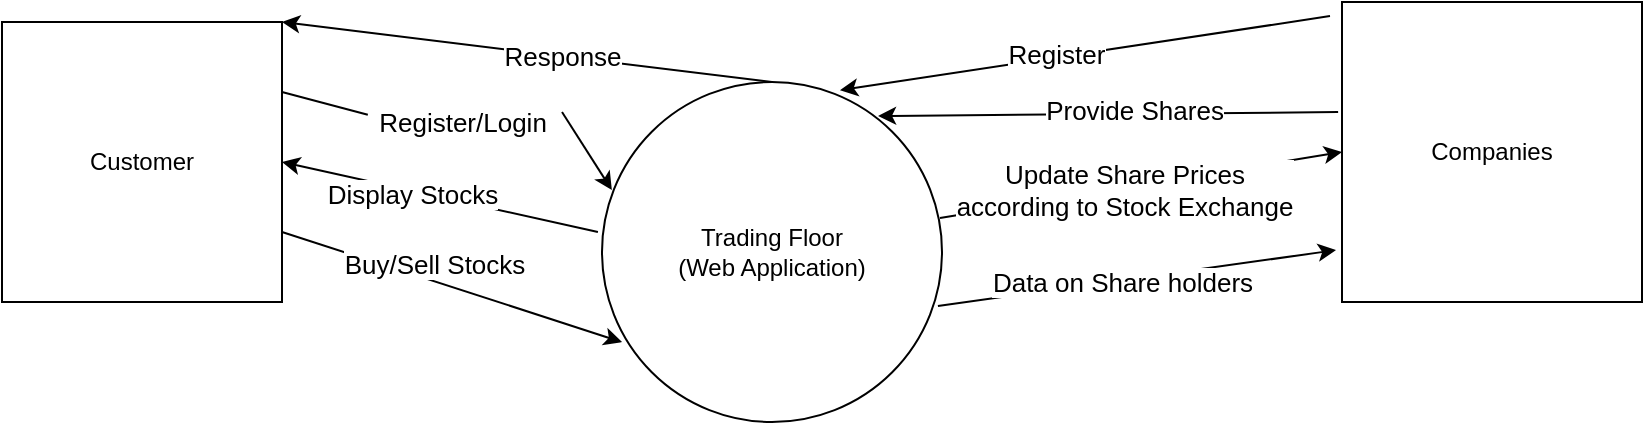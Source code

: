 <mxfile version="16.5.2" type="github"><diagram id="PKFeZQ05TEJ_QjJrpuEQ" name="Page-1"><mxGraphModel dx="868" dy="482" grid="1" gridSize="10" guides="1" tooltips="1" connect="1" arrows="1" fold="1" page="1" pageScale="1" pageWidth="850" pageHeight="1100" math="0" shadow="0"><root><mxCell id="0"/><mxCell id="1" parent="0"/><mxCell id="2JCEacamyZED3C2GoGxS-1" value="Trading Floor &lt;br&gt;(Web Application)" style="ellipse;whiteSpace=wrap;html=1;aspect=fixed;" vertex="1" parent="1"><mxGeometry x="320" y="310" width="170" height="170" as="geometry"/></mxCell><mxCell id="2JCEacamyZED3C2GoGxS-2" value="Customer" style="whiteSpace=wrap;html=1;aspect=fixed;" vertex="1" parent="1"><mxGeometry x="20" y="280" width="140" height="140" as="geometry"/></mxCell><mxCell id="2JCEacamyZED3C2GoGxS-3" value="Companies" style="whiteSpace=wrap;html=1;aspect=fixed;" vertex="1" parent="1"><mxGeometry x="690" y="270" width="150" height="150" as="geometry"/></mxCell><mxCell id="2JCEacamyZED3C2GoGxS-4" value="" style="endArrow=classic;html=1;rounded=0;exitX=1;exitY=0.25;exitDx=0;exitDy=0;entryX=0.029;entryY=0.318;entryDx=0;entryDy=0;entryPerimeter=0;startArrow=none;" edge="1" parent="1" source="2JCEacamyZED3C2GoGxS-7" target="2JCEacamyZED3C2GoGxS-1"><mxGeometry width="50" height="50" relative="1" as="geometry"><mxPoint x="400" y="390" as="sourcePoint"/><mxPoint x="450" y="340" as="targetPoint"/></mxGeometry></mxCell><mxCell id="2JCEacamyZED3C2GoGxS-7" value="Register/Login" style="text;html=1;align=center;verticalAlign=middle;resizable=0;points=[];autosize=1;strokeColor=none;fillColor=none;strokeWidth=1;fontSize=13;" vertex="1" parent="1"><mxGeometry x="200" y="320" width="100" height="20" as="geometry"/></mxCell><mxCell id="2JCEacamyZED3C2GoGxS-8" value="" style="endArrow=none;html=1;rounded=0;exitX=1;exitY=0.25;exitDx=0;exitDy=0;entryX=0.029;entryY=0.318;entryDx=0;entryDy=0;entryPerimeter=0;" edge="1" parent="1" source="2JCEacamyZED3C2GoGxS-2" target="2JCEacamyZED3C2GoGxS-7"><mxGeometry width="50" height="50" relative="1" as="geometry"><mxPoint x="200" y="315" as="sourcePoint"/><mxPoint x="324.93" y="314.06" as="targetPoint"/></mxGeometry></mxCell><mxCell id="2JCEacamyZED3C2GoGxS-11" value="" style="endArrow=classic;html=1;rounded=0;fontSize=13;exitX=1;exitY=0.75;exitDx=0;exitDy=0;entryX=0.059;entryY=0.765;entryDx=0;entryDy=0;entryPerimeter=0;" edge="1" parent="1" source="2JCEacamyZED3C2GoGxS-2" target="2JCEacamyZED3C2GoGxS-1"><mxGeometry width="50" height="50" relative="1" as="geometry"><mxPoint x="400" y="390" as="sourcePoint"/><mxPoint x="450" y="340" as="targetPoint"/></mxGeometry></mxCell><mxCell id="2JCEacamyZED3C2GoGxS-12" value="Buy/Sell Stocks" style="edgeLabel;html=1;align=center;verticalAlign=middle;resizable=0;points=[];fontSize=13;" vertex="1" connectable="0" parent="2JCEacamyZED3C2GoGxS-11"><mxGeometry x="-0.193" y="1" relative="1" as="geometry"><mxPoint x="7" y="-5" as="offset"/></mxGeometry></mxCell><mxCell id="2JCEacamyZED3C2GoGxS-14" value="" style="endArrow=classic;html=1;rounded=0;fontSize=13;entryX=1;entryY=0;entryDx=0;entryDy=0;exitX=0.5;exitY=0;exitDx=0;exitDy=0;" edge="1" parent="1" source="2JCEacamyZED3C2GoGxS-1" target="2JCEacamyZED3C2GoGxS-2"><mxGeometry width="50" height="50" relative="1" as="geometry"><mxPoint x="400" y="390" as="sourcePoint"/><mxPoint x="450" y="340" as="targetPoint"/></mxGeometry></mxCell><mxCell id="2JCEacamyZED3C2GoGxS-15" value="Response" style="edgeLabel;html=1;align=center;verticalAlign=middle;resizable=0;points=[];fontSize=13;" vertex="1" connectable="0" parent="2JCEacamyZED3C2GoGxS-14"><mxGeometry x="-0.138" relative="1" as="geometry"><mxPoint as="offset"/></mxGeometry></mxCell><mxCell id="2JCEacamyZED3C2GoGxS-18" value="" style="endArrow=classic;html=1;rounded=0;fontSize=13;entryX=1;entryY=0.5;entryDx=0;entryDy=0;exitX=-0.012;exitY=0.441;exitDx=0;exitDy=0;exitPerimeter=0;" edge="1" parent="1" source="2JCEacamyZED3C2GoGxS-1" target="2JCEacamyZED3C2GoGxS-2"><mxGeometry width="50" height="50" relative="1" as="geometry"><mxPoint x="170" y="520" as="sourcePoint"/><mxPoint x="220" y="470" as="targetPoint"/></mxGeometry></mxCell><mxCell id="2JCEacamyZED3C2GoGxS-19" value="Display Stocks" style="edgeLabel;html=1;align=center;verticalAlign=middle;resizable=0;points=[];fontSize=13;" vertex="1" connectable="0" parent="2JCEacamyZED3C2GoGxS-18"><mxGeometry x="0.174" y="1" relative="1" as="geometry"><mxPoint as="offset"/></mxGeometry></mxCell><mxCell id="2JCEacamyZED3C2GoGxS-20" value="" style="endArrow=classic;html=1;rounded=0;fontSize=13;exitX=-0.013;exitY=0.367;exitDx=0;exitDy=0;exitPerimeter=0;entryX=0.812;entryY=0.1;entryDx=0;entryDy=0;entryPerimeter=0;" edge="1" parent="1" source="2JCEacamyZED3C2GoGxS-3" target="2JCEacamyZED3C2GoGxS-1"><mxGeometry width="50" height="50" relative="1" as="geometry"><mxPoint x="400" y="390" as="sourcePoint"/><mxPoint x="450" y="340" as="targetPoint"/></mxGeometry></mxCell><mxCell id="2JCEacamyZED3C2GoGxS-21" value="Provide Shares" style="edgeLabel;html=1;align=center;verticalAlign=middle;resizable=0;points=[];fontSize=13;" vertex="1" connectable="0" parent="2JCEacamyZED3C2GoGxS-20"><mxGeometry x="-0.299" y="2" relative="1" as="geometry"><mxPoint x="-22" y="-4" as="offset"/></mxGeometry></mxCell><mxCell id="2JCEacamyZED3C2GoGxS-22" value="" style="endArrow=classic;html=1;rounded=0;fontSize=13;entryX=0;entryY=0.5;entryDx=0;entryDy=0;exitX=0.994;exitY=0.4;exitDx=0;exitDy=0;exitPerimeter=0;" edge="1" parent="1" source="2JCEacamyZED3C2GoGxS-1" target="2JCEacamyZED3C2GoGxS-3"><mxGeometry width="50" height="50" relative="1" as="geometry"><mxPoint x="400" y="390" as="sourcePoint"/><mxPoint x="450" y="340" as="targetPoint"/></mxGeometry></mxCell><mxCell id="2JCEacamyZED3C2GoGxS-28" value="Update Share Prices &lt;br&gt;according to Stock Exchange" style="edgeLabel;html=1;align=center;verticalAlign=middle;resizable=0;points=[];fontSize=13;" vertex="1" connectable="0" parent="2JCEacamyZED3C2GoGxS-22"><mxGeometry x="-0.165" relative="1" as="geometry"><mxPoint x="8" as="offset"/></mxGeometry></mxCell><mxCell id="2JCEacamyZED3C2GoGxS-30" value="" style="endArrow=classic;html=1;rounded=0;fontSize=13;exitX=0.988;exitY=0.659;exitDx=0;exitDy=0;exitPerimeter=0;entryX=-0.02;entryY=0.827;entryDx=0;entryDy=0;entryPerimeter=0;" edge="1" parent="1" source="2JCEacamyZED3C2GoGxS-1" target="2JCEacamyZED3C2GoGxS-3"><mxGeometry width="50" height="50" relative="1" as="geometry"><mxPoint x="400" y="380" as="sourcePoint"/><mxPoint x="450" y="330" as="targetPoint"/></mxGeometry></mxCell><mxCell id="2JCEacamyZED3C2GoGxS-31" value="Data on Share holders" style="edgeLabel;html=1;align=center;verticalAlign=middle;resizable=0;points=[];fontSize=13;" vertex="1" connectable="0" parent="2JCEacamyZED3C2GoGxS-30"><mxGeometry x="-0.233" y="2" relative="1" as="geometry"><mxPoint x="16" as="offset"/></mxGeometry></mxCell><mxCell id="2JCEacamyZED3C2GoGxS-32" value="" style="endArrow=classic;html=1;rounded=0;fontSize=13;exitX=-0.04;exitY=0.047;exitDx=0;exitDy=0;exitPerimeter=0;entryX=0.7;entryY=0.024;entryDx=0;entryDy=0;entryPerimeter=0;" edge="1" parent="1" source="2JCEacamyZED3C2GoGxS-3" target="2JCEacamyZED3C2GoGxS-1"><mxGeometry width="50" height="50" relative="1" as="geometry"><mxPoint x="400" y="380" as="sourcePoint"/><mxPoint x="450" y="330" as="targetPoint"/></mxGeometry></mxCell><mxCell id="2JCEacamyZED3C2GoGxS-33" value="Register" style="edgeLabel;html=1;align=center;verticalAlign=middle;resizable=0;points=[];fontSize=13;" vertex="1" connectable="0" parent="2JCEacamyZED3C2GoGxS-32"><mxGeometry x="0.116" y="-2" relative="1" as="geometry"><mxPoint as="offset"/></mxGeometry></mxCell></root></mxGraphModel></diagram></mxfile>